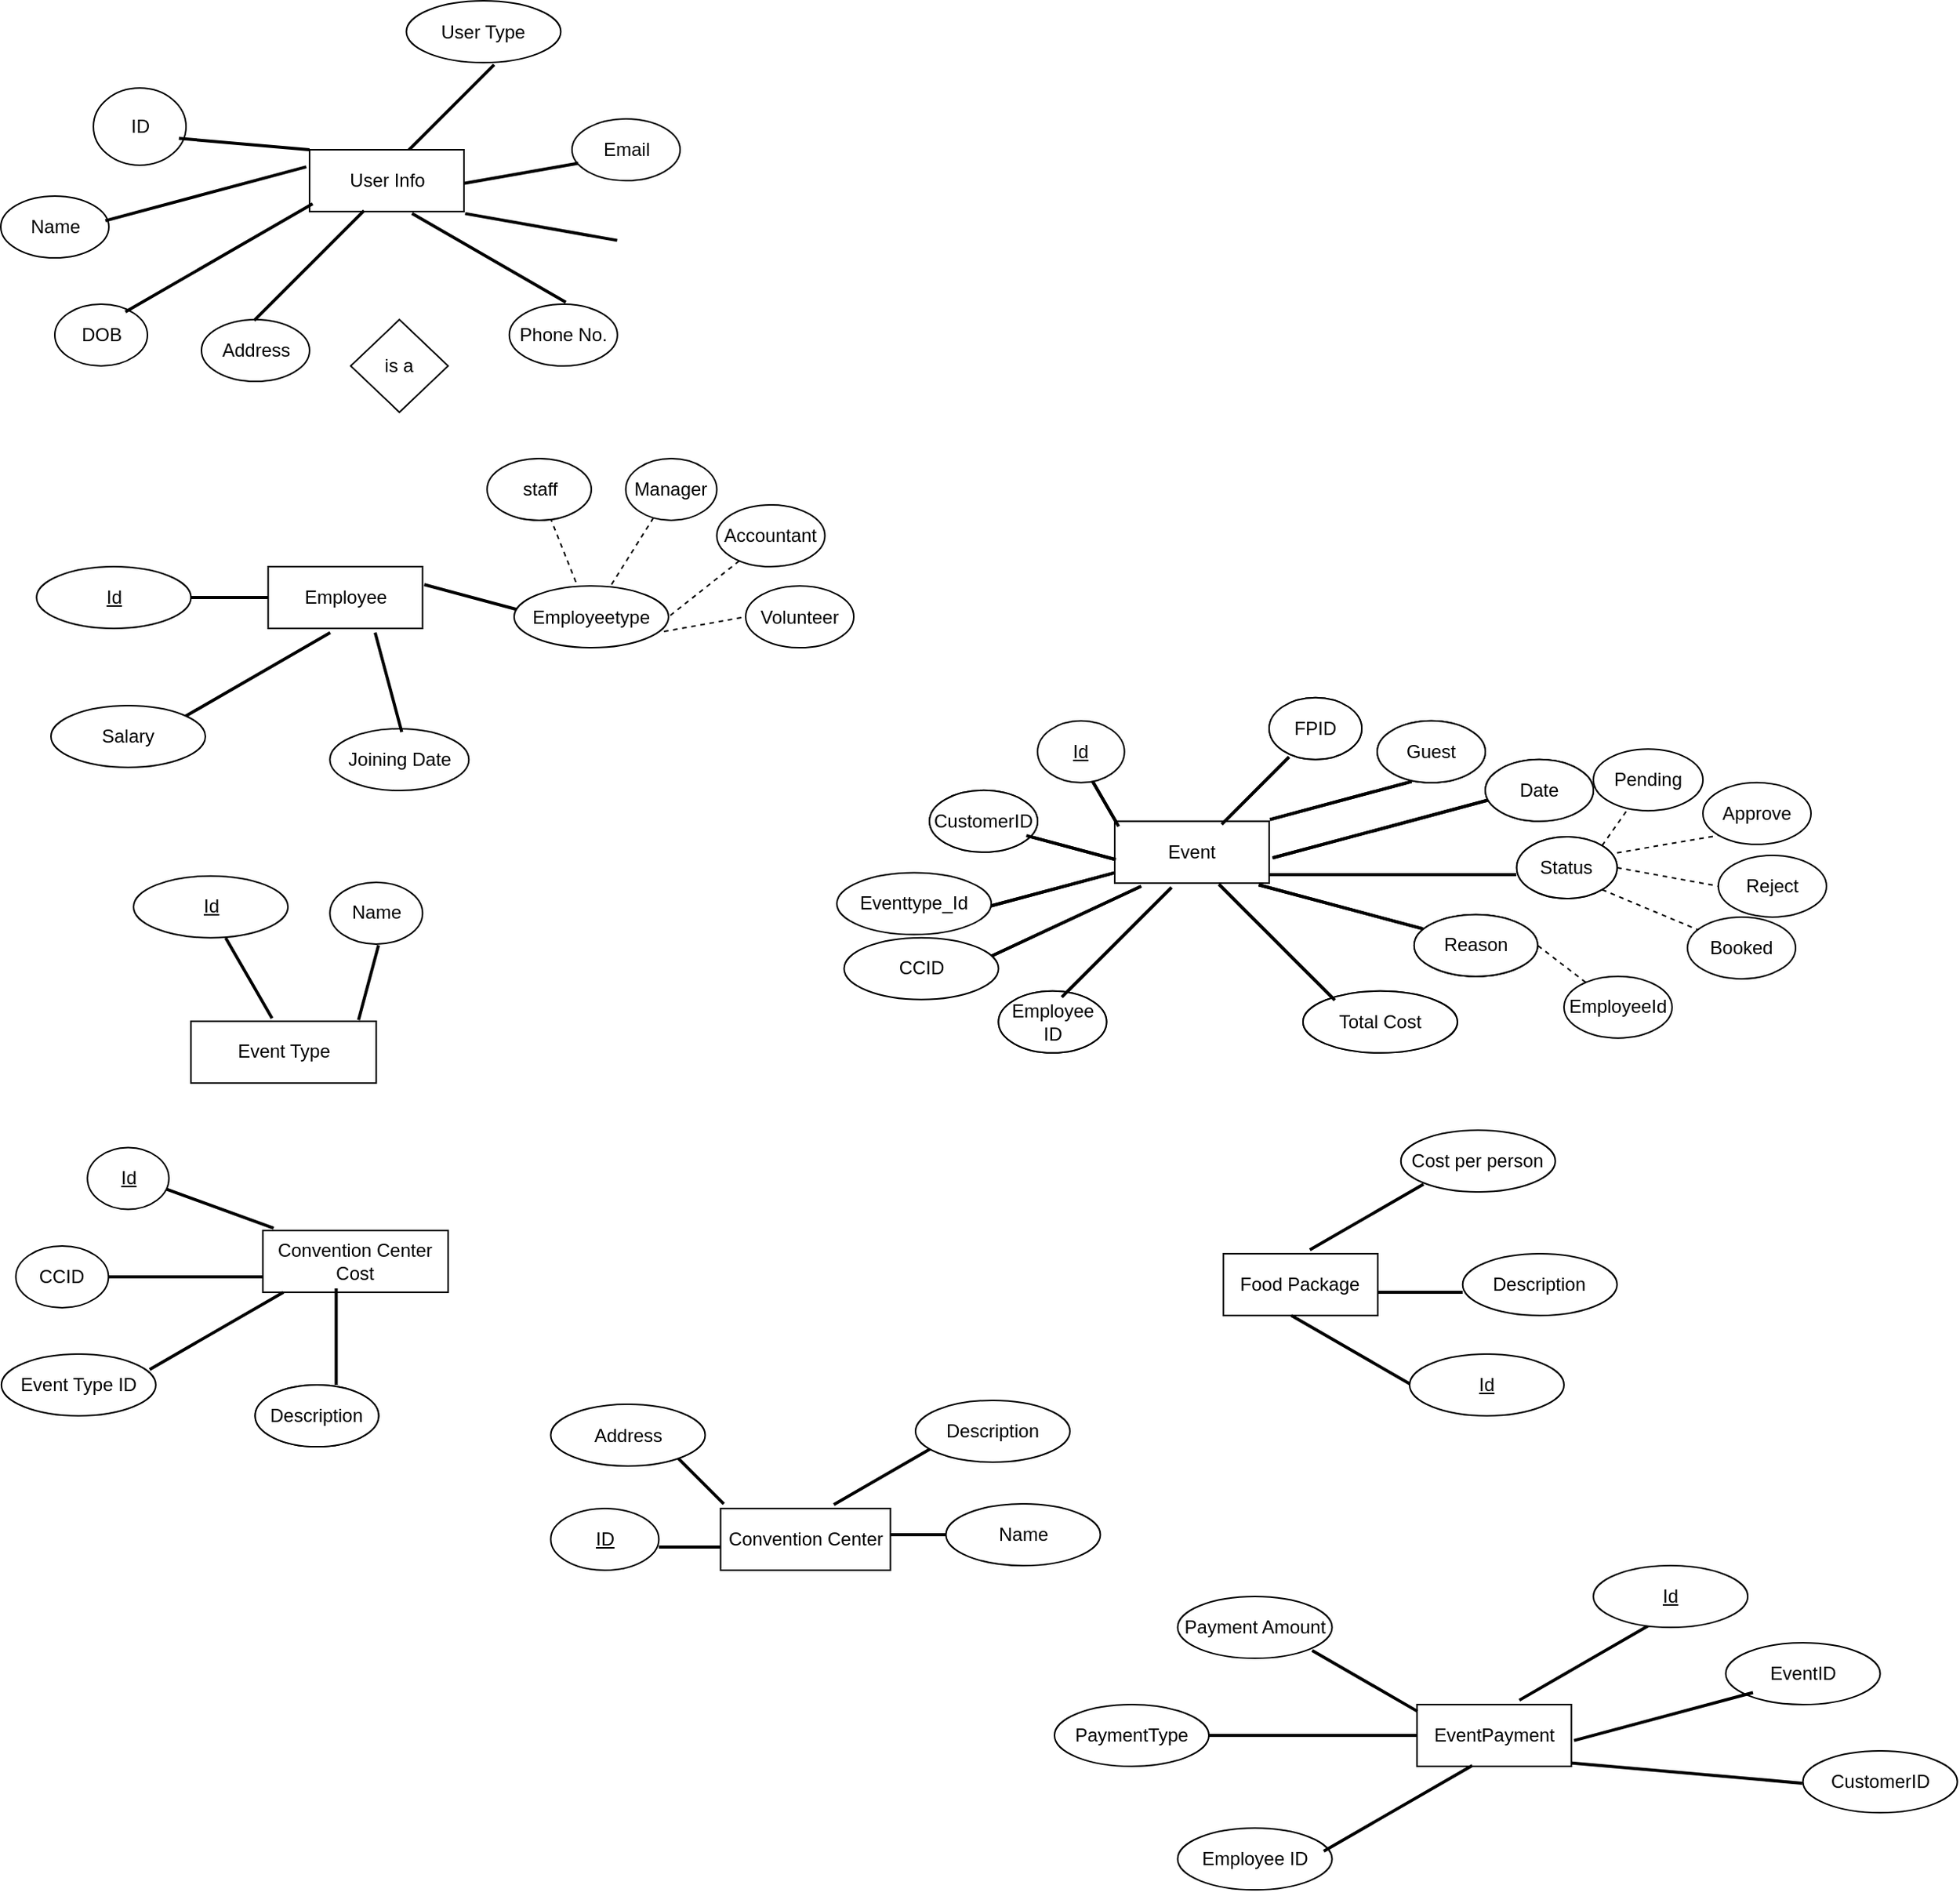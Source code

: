 <mxfile version="14.6.10" type="github">
  <diagram id="667UKBAZMkuKN2_vxPIx" name="Page-1">
    <mxGraphModel dx="854" dy="1568" grid="1" gridSize="10" guides="1" tooltips="1" connect="1" arrows="1" fold="1" page="1" pageScale="1" pageWidth="850" pageHeight="1100" math="0" shadow="0">
      <root>
        <mxCell id="0" />
        <mxCell id="1" parent="0" />
        <mxCell id="iq4_zU8uzsKBCmtEDNEx-7" value="Convention Center Cost" style="whiteSpace=wrap;html=1;align=center;" vertex="1" parent="1">
          <mxGeometry x="177.25" y="660" width="120" height="40" as="geometry" />
        </mxCell>
        <mxCell id="iq4_zU8uzsKBCmtEDNEx-9" value="CCID" style="ellipse;whiteSpace=wrap;html=1;align=center;" vertex="1" parent="1">
          <mxGeometry x="17.25" y="670" width="60" height="40" as="geometry" />
        </mxCell>
        <mxCell id="iq4_zU8uzsKBCmtEDNEx-10" value="Event Type ID" style="ellipse;whiteSpace=wrap;html=1;align=center;" vertex="1" parent="1">
          <mxGeometry x="7.92" y="740" width="100" height="40" as="geometry" />
        </mxCell>
        <mxCell id="iq4_zU8uzsKBCmtEDNEx-11" value="Description" style="ellipse;whiteSpace=wrap;html=1;align=center;" vertex="1" parent="1">
          <mxGeometry x="172.25" y="760" width="80" height="40" as="geometry" />
        </mxCell>
        <mxCell id="iq4_zU8uzsKBCmtEDNEx-12" value="" style="line;strokeWidth=2;html=1;rotation=20;" vertex="1" parent="1">
          <mxGeometry x="107.92" y="640" width="78.66" height="10" as="geometry" />
        </mxCell>
        <mxCell id="iq4_zU8uzsKBCmtEDNEx-13" value="" style="line;strokeWidth=2;html=1;" vertex="1" parent="1">
          <mxGeometry x="77.25" y="685" width="100" height="10" as="geometry" />
        </mxCell>
        <mxCell id="iq4_zU8uzsKBCmtEDNEx-14" value="" style="line;strokeWidth=2;html=1;rotation=-30;" vertex="1" parent="1">
          <mxGeometry x="97.25" y="720" width="100" height="10" as="geometry" />
        </mxCell>
        <mxCell id="iq4_zU8uzsKBCmtEDNEx-15" value="" style="line;strokeWidth=2;html=1;rotation=90;" vertex="1" parent="1">
          <mxGeometry x="193.5" y="723.75" width="62.5" height="10" as="geometry" />
        </mxCell>
        <mxCell id="iq4_zU8uzsKBCmtEDNEx-16" value="Description" style="ellipse;whiteSpace=wrap;html=1;align=center;" vertex="1" parent="1">
          <mxGeometry x="172.25" y="760" width="80" height="40" as="geometry" />
        </mxCell>
        <mxCell id="iq4_zU8uzsKBCmtEDNEx-24" value="User Type" style="ellipse;whiteSpace=wrap;html=1;align=center;" vertex="1" parent="1">
          <mxGeometry x="270.21" y="-136.46" width="100" height="40" as="geometry" />
        </mxCell>
        <mxCell id="iq4_zU8uzsKBCmtEDNEx-26" value="" style="line;strokeWidth=2;html=1;rotation=-225;" vertex="1" parent="1">
          <mxGeometry x="258.75" y="-73.54" width="80" height="13.54" as="geometry" />
        </mxCell>
        <mxCell id="iq4_zU8uzsKBCmtEDNEx-34" value="User Info" style="whiteSpace=wrap;html=1;align=center;" vertex="1" parent="1">
          <mxGeometry x="207.5" y="-40" width="100" height="40" as="geometry" />
        </mxCell>
        <mxCell id="iq4_zU8uzsKBCmtEDNEx-35" value="ID" style="ellipse;whiteSpace=wrap;html=1;align=center;" vertex="1" parent="1">
          <mxGeometry x="67.5" y="-80" width="60" height="50" as="geometry" />
        </mxCell>
        <mxCell id="iq4_zU8uzsKBCmtEDNEx-36" value="Name" style="ellipse;whiteSpace=wrap;html=1;align=center;" vertex="1" parent="1">
          <mxGeometry x="7.5" y="-10" width="70" height="40" as="geometry" />
        </mxCell>
        <mxCell id="iq4_zU8uzsKBCmtEDNEx-37" value="DOB" style="ellipse;whiteSpace=wrap;html=1;align=center;" vertex="1" parent="1">
          <mxGeometry x="42.5" y="60" width="60" height="40" as="geometry" />
        </mxCell>
        <mxCell id="iq4_zU8uzsKBCmtEDNEx-38" value="Address" style="ellipse;whiteSpace=wrap;html=1;align=center;" vertex="1" parent="1">
          <mxGeometry x="137.5" y="70" width="70" height="40" as="geometry" />
        </mxCell>
        <mxCell id="iq4_zU8uzsKBCmtEDNEx-39" value="Email" style="ellipse;whiteSpace=wrap;html=1;align=center;" vertex="1" parent="1">
          <mxGeometry x="377.5" y="-60" width="70" height="40" as="geometry" />
        </mxCell>
        <mxCell id="iq4_zU8uzsKBCmtEDNEx-40" value="Phone No." style="ellipse;whiteSpace=wrap;html=1;align=center;" vertex="1" parent="1">
          <mxGeometry x="336.89" y="60" width="70" height="40" as="geometry" />
        </mxCell>
        <mxCell id="iq4_zU8uzsKBCmtEDNEx-41" value="" style="line;strokeWidth=1;rotatable=0;dashed=0;labelPosition=right;align=left;verticalAlign=middle;spacingTop=0;spacingLeft=6;points=[];portConstraint=eastwest;" vertex="1" parent="1">
          <mxGeometry x="257.5" y="-80" height="10" as="geometry" />
        </mxCell>
        <mxCell id="iq4_zU8uzsKBCmtEDNEx-42" value="" style="line;strokeWidth=2;html=1;rotation=-10;" vertex="1" parent="1">
          <mxGeometry x="307.08" y="-29.78" width="75" height="10" as="geometry" />
        </mxCell>
        <mxCell id="iq4_zU8uzsKBCmtEDNEx-43" value="" style="line;strokeWidth=2;html=1;rotation=10;" vertex="1" parent="1">
          <mxGeometry x="307.5" y="5" width="100" height="10" as="geometry" />
        </mxCell>
        <mxCell id="iq4_zU8uzsKBCmtEDNEx-44" value="" style="line;strokeWidth=2;html=1;rotation=30;" vertex="1" parent="1">
          <mxGeometry x="266.16" y="25" width="115" height="10" as="geometry" />
        </mxCell>
        <mxCell id="iq4_zU8uzsKBCmtEDNEx-45" value="" style="line;strokeWidth=2;html=1;rotation=-45;" vertex="1" parent="1">
          <mxGeometry x="156.89" y="30" width="100.61" height="10" as="geometry" />
        </mxCell>
        <mxCell id="iq4_zU8uzsKBCmtEDNEx-46" value="" style="line;strokeWidth=2;html=1;rotation=-30;" vertex="1" parent="1">
          <mxGeometry x="78.84" y="25" width="140" height="10" as="geometry" />
        </mxCell>
        <mxCell id="iq4_zU8uzsKBCmtEDNEx-47" value="" style="line;strokeWidth=2;html=1;rotation=-15;" vertex="1" parent="1">
          <mxGeometry x="72.94" y="-16.51" width="134.73" height="10" as="geometry" />
        </mxCell>
        <mxCell id="iq4_zU8uzsKBCmtEDNEx-48" value="" style="line;strokeWidth=2;html=1;rotation=5;" vertex="1" parent="1">
          <mxGeometry x="122.72" y="-48.7" width="84.91" height="10" as="geometry" />
        </mxCell>
        <mxCell id="iq4_zU8uzsKBCmtEDNEx-103" value="Employee" style="whiteSpace=wrap;html=1;align=center;" vertex="1" parent="1">
          <mxGeometry x="180.69" y="230" width="100" height="40" as="geometry" />
        </mxCell>
        <mxCell id="iq4_zU8uzsKBCmtEDNEx-105" value="Joining Date" style="ellipse;whiteSpace=wrap;html=1;align=center;" vertex="1" parent="1">
          <mxGeometry x="220.69" y="335" width="90" height="40" as="geometry" />
        </mxCell>
        <mxCell id="iq4_zU8uzsKBCmtEDNEx-106" value="" style="line;strokeWidth=2;html=1;" vertex="1" parent="1">
          <mxGeometry x="130.69" y="245" width="50" height="10" as="geometry" />
        </mxCell>
        <mxCell id="iq4_zU8uzsKBCmtEDNEx-107" value="" style="line;strokeWidth=2;html=1;rotation=75;" vertex="1" parent="1">
          <mxGeometry x="225.28" y="299.91" width="66.65" height="10" as="geometry" />
        </mxCell>
        <mxCell id="iq4_zU8uzsKBCmtEDNEx-108" value="" style="line;strokeWidth=2;html=1;rotation=-30;" vertex="1" parent="1">
          <mxGeometry x="100.85" y="294.91" width="128.66" height="20" as="geometry" />
        </mxCell>
        <mxCell id="iq4_zU8uzsKBCmtEDNEx-110" value="" style="line;strokeWidth=2;html=1;rotation=15;" vertex="1" parent="1">
          <mxGeometry x="280.69" y="217.5" width="64.56" height="65" as="geometry" />
        </mxCell>
        <mxCell id="iq4_zU8uzsKBCmtEDNEx-111" value="Id" style="ellipse;whiteSpace=wrap;html=1;align=center;fontStyle=4;" vertex="1" parent="1">
          <mxGeometry x="30.69" y="230" width="100" height="40" as="geometry" />
        </mxCell>
        <mxCell id="iq4_zU8uzsKBCmtEDNEx-112" value="Employeetype" style="ellipse;whiteSpace=wrap;html=1;align=center;" vertex="1" parent="1">
          <mxGeometry x="340" y="242.5" width="100" height="40" as="geometry" />
        </mxCell>
        <mxCell id="iq4_zU8uzsKBCmtEDNEx-113" value="Salary" style="ellipse;whiteSpace=wrap;html=1;align=center;" vertex="1" parent="1">
          <mxGeometry x="40.01" y="320" width="100" height="40" as="geometry" />
        </mxCell>
        <mxCell id="iq4_zU8uzsKBCmtEDNEx-116" value="is a" style="shape=rhombus;perimeter=rhombusPerimeter;whiteSpace=wrap;html=1;align=center;" vertex="1" parent="1">
          <mxGeometry x="234.14" y="70" width="63.11" height="60" as="geometry" />
        </mxCell>
        <mxCell id="iq4_zU8uzsKBCmtEDNEx-117" value="" style="endArrow=none;html=1;rounded=0;dashed=1;" edge="1" parent="1" target="iq4_zU8uzsKBCmtEDNEx-118">
          <mxGeometry relative="1" as="geometry">
            <mxPoint x="380" y="240" as="sourcePoint" />
            <mxPoint x="380" y="240" as="targetPoint" />
          </mxGeometry>
        </mxCell>
        <mxCell id="iq4_zU8uzsKBCmtEDNEx-118" value="staff" style="ellipse;whiteSpace=wrap;html=1;align=center;" vertex="1" parent="1">
          <mxGeometry x="322.5" y="160" width="67.5" height="40" as="geometry" />
        </mxCell>
        <mxCell id="iq4_zU8uzsKBCmtEDNEx-123" value="" style="rounded=0;orthogonalLoop=1;jettySize=auto;html=1;dashed=1;endArrow=none;endFill=0;" edge="1" parent="1" source="iq4_zU8uzsKBCmtEDNEx-119" target="iq4_zU8uzsKBCmtEDNEx-112">
          <mxGeometry relative="1" as="geometry" />
        </mxCell>
        <mxCell id="iq4_zU8uzsKBCmtEDNEx-119" value="Manager" style="ellipse;whiteSpace=wrap;html=1;align=center;" vertex="1" parent="1">
          <mxGeometry x="412.31" y="160" width="58.96" height="40" as="geometry" />
        </mxCell>
        <mxCell id="iq4_zU8uzsKBCmtEDNEx-126" value="" style="rounded=0;orthogonalLoop=1;jettySize=auto;html=1;dashed=1;endArrow=none;endFill=0;entryX=1;entryY=0.5;entryDx=0;entryDy=0;" edge="1" parent="1" source="iq4_zU8uzsKBCmtEDNEx-124" target="iq4_zU8uzsKBCmtEDNEx-112">
          <mxGeometry relative="1" as="geometry">
            <mxPoint x="515" y="320" as="targetPoint" />
          </mxGeometry>
        </mxCell>
        <mxCell id="iq4_zU8uzsKBCmtEDNEx-124" value="Accountant" style="ellipse;whiteSpace=wrap;html=1;align=center;" vertex="1" parent="1">
          <mxGeometry x="471.27" y="190" width="70" height="40" as="geometry" />
        </mxCell>
        <mxCell id="iq4_zU8uzsKBCmtEDNEx-127" value="Volunteer" style="ellipse;whiteSpace=wrap;html=1;align=center;" vertex="1" parent="1">
          <mxGeometry x="490" y="242.5" width="70" height="40" as="geometry" />
        </mxCell>
        <mxCell id="iq4_zU8uzsKBCmtEDNEx-128" value="" style="endArrow=none;html=1;rounded=0;dashed=1;entryX=0;entryY=0.5;entryDx=0;entryDy=0;exitX=0.97;exitY=0.738;exitDx=0;exitDy=0;exitPerimeter=0;" edge="1" parent="1" source="iq4_zU8uzsKBCmtEDNEx-112" target="iq4_zU8uzsKBCmtEDNEx-127">
          <mxGeometry relative="1" as="geometry">
            <mxPoint x="470" y="334.91" as="sourcePoint" />
            <mxPoint x="470" y="264.91" as="targetPoint" />
          </mxGeometry>
        </mxCell>
        <mxCell id="iq4_zU8uzsKBCmtEDNEx-152" value="Event" style="whiteSpace=wrap;html=1;align=center;" vertex="1" parent="1">
          <mxGeometry x="729.04" y="394.91" width="100" height="40" as="geometry" />
        </mxCell>
        <mxCell id="iq4_zU8uzsKBCmtEDNEx-154" value="CustomerID" style="ellipse;whiteSpace=wrap;html=1;align=center;" vertex="1" parent="1">
          <mxGeometry x="609.04" y="374.91" width="70" height="40" as="geometry" />
        </mxCell>
        <mxCell id="iq4_zU8uzsKBCmtEDNEx-157" value="FPID" style="ellipse;whiteSpace=wrap;html=1;align=center;" vertex="1" parent="1">
          <mxGeometry x="829.04" y="314.91" width="60" height="40" as="geometry" />
        </mxCell>
        <mxCell id="iq4_zU8uzsKBCmtEDNEx-158" value="Guest" style="ellipse;whiteSpace=wrap;html=1;align=center;" vertex="1" parent="1">
          <mxGeometry x="899.04" y="329.91" width="70" height="40" as="geometry" />
        </mxCell>
        <mxCell id="iq4_zU8uzsKBCmtEDNEx-159" value="Date" style="ellipse;whiteSpace=wrap;html=1;align=center;" vertex="1" parent="1">
          <mxGeometry x="969.04" y="354.91" width="70" height="40" as="geometry" />
        </mxCell>
        <mxCell id="iq4_zU8uzsKBCmtEDNEx-160" value="Status" style="ellipse;whiteSpace=wrap;html=1;align=center;" vertex="1" parent="1">
          <mxGeometry x="989.37" y="404.95" width="65" height="40" as="geometry" />
        </mxCell>
        <mxCell id="iq4_zU8uzsKBCmtEDNEx-161" value="Reason" style="ellipse;whiteSpace=wrap;html=1;align=center;" vertex="1" parent="1">
          <mxGeometry x="922.93" y="455.35" width="80" height="40" as="geometry" />
        </mxCell>
        <mxCell id="iq4_zU8uzsKBCmtEDNEx-162" value="Employee ID" style="ellipse;whiteSpace=wrap;html=1;align=center;" vertex="1" parent="1">
          <mxGeometry x="653.73" y="504.91" width="70" height="40" as="geometry" />
        </mxCell>
        <mxCell id="iq4_zU8uzsKBCmtEDNEx-163" value="Total Cost" style="ellipse;whiteSpace=wrap;html=1;align=center;" vertex="1" parent="1">
          <mxGeometry x="850.96" y="504.91" width="100" height="40" as="geometry" />
        </mxCell>
        <mxCell id="iq4_zU8uzsKBCmtEDNEx-164" value="" style="line;strokeWidth=2;html=1;rotation=60;" vertex="1" parent="1">
          <mxGeometry x="705.29" y="378.1" width="35" height="10" as="geometry" />
        </mxCell>
        <mxCell id="iq4_zU8uzsKBCmtEDNEx-165" value="" style="line;strokeWidth=2;html=1;rotation=15;" vertex="1" parent="1">
          <mxGeometry x="670.74" y="406.97" width="60" height="10" as="geometry" />
        </mxCell>
        <mxCell id="iq4_zU8uzsKBCmtEDNEx-166" value="" style="line;strokeWidth=2;html=1;rotation=-15;" vertex="1" parent="1">
          <mxGeometry x="644.05" y="434.45" width="86.25" height="10" as="geometry" />
        </mxCell>
        <mxCell id="iq4_zU8uzsKBCmtEDNEx-167" value="" style="line;strokeWidth=2;html=1;rotation=-25;" vertex="1" parent="1">
          <mxGeometry x="640.74" y="455.35" width="110.61" height="10" as="geometry" />
        </mxCell>
        <mxCell id="iq4_zU8uzsKBCmtEDNEx-168" value="" style="line;strokeWidth=2;html=1;rotation=-45;" vertex="1" parent="1">
          <mxGeometry x="680.02" y="468.3" width="100.42" height="10" as="geometry" />
        </mxCell>
        <mxCell id="iq4_zU8uzsKBCmtEDNEx-169" value="" style="line;strokeWidth=2;html=1;rotation=-225;" vertex="1" parent="1">
          <mxGeometry x="789.28" y="370.12" width="61.6" height="10" as="geometry" />
        </mxCell>
        <mxCell id="iq4_zU8uzsKBCmtEDNEx-170" value="" style="line;strokeWidth=2;html=1;rotation=-15;" vertex="1" parent="1">
          <mxGeometry x="827.93" y="376.5" width="95" height="10" as="geometry" />
        </mxCell>
        <mxCell id="iq4_zU8uzsKBCmtEDNEx-171" value="" style="line;strokeWidth=2;html=1;rotation=-15;" vertex="1" parent="1">
          <mxGeometry x="828.77" y="394.95" width="144.39" height="10" as="geometry" />
        </mxCell>
        <mxCell id="iq4_zU8uzsKBCmtEDNEx-172" value="" style="line;strokeWidth=2;html=1;" vertex="1" parent="1">
          <mxGeometry x="829.04" y="424.45" width="160" height="10" as="geometry" />
        </mxCell>
        <mxCell id="iq4_zU8uzsKBCmtEDNEx-173" value="" style="line;strokeWidth=2;html=1;rotation=15;" vertex="1" parent="1">
          <mxGeometry x="820.43" y="445.35" width="110" height="10" as="geometry" />
        </mxCell>
        <mxCell id="iq4_zU8uzsKBCmtEDNEx-174" value="" style="line;strokeWidth=2;html=1;rotation=45;" vertex="1" parent="1">
          <mxGeometry x="780.96" y="468.3" width="106.16" height="10" as="geometry" />
        </mxCell>
        <mxCell id="iq4_zU8uzsKBCmtEDNEx-175" value="Event" style="whiteSpace=wrap;html=1;align=center;" vertex="1" parent="1">
          <mxGeometry x="729.04" y="394.95" width="100" height="40" as="geometry" />
        </mxCell>
        <mxCell id="iq4_zU8uzsKBCmtEDNEx-177" value="CustomerID" style="ellipse;whiteSpace=wrap;html=1;align=center;" vertex="1" parent="1">
          <mxGeometry x="609.04" y="374.91" width="70" height="40" as="geometry" />
        </mxCell>
        <mxCell id="iq4_zU8uzsKBCmtEDNEx-180" value="FPID" style="ellipse;whiteSpace=wrap;html=1;align=center;" vertex="1" parent="1">
          <mxGeometry x="829.04" y="314.91" width="60" height="40" as="geometry" />
        </mxCell>
        <mxCell id="iq4_zU8uzsKBCmtEDNEx-181" value="Guest" style="ellipse;whiteSpace=wrap;html=1;align=center;" vertex="1" parent="1">
          <mxGeometry x="899.04" y="329.91" width="70" height="40" as="geometry" />
        </mxCell>
        <mxCell id="iq4_zU8uzsKBCmtEDNEx-182" value="Date" style="ellipse;whiteSpace=wrap;html=1;align=center;" vertex="1" parent="1">
          <mxGeometry x="969.04" y="354.91" width="70" height="40" as="geometry" />
        </mxCell>
        <mxCell id="iq4_zU8uzsKBCmtEDNEx-183" value="Status" style="ellipse;whiteSpace=wrap;html=1;align=center;" vertex="1" parent="1">
          <mxGeometry x="989.37" y="404.95" width="65" height="40" as="geometry" />
        </mxCell>
        <mxCell id="iq4_zU8uzsKBCmtEDNEx-184" value="Reason" style="ellipse;whiteSpace=wrap;html=1;align=center;" vertex="1" parent="1">
          <mxGeometry x="922.93" y="455.35" width="80" height="40" as="geometry" />
        </mxCell>
        <mxCell id="iq4_zU8uzsKBCmtEDNEx-185" value="Employee ID" style="ellipse;whiteSpace=wrap;html=1;align=center;" vertex="1" parent="1">
          <mxGeometry x="653.73" y="504.91" width="70" height="40" as="geometry" />
        </mxCell>
        <mxCell id="iq4_zU8uzsKBCmtEDNEx-186" value="Total Cost" style="ellipse;whiteSpace=wrap;html=1;align=center;" vertex="1" parent="1">
          <mxGeometry x="850.96" y="504.91" width="100" height="40" as="geometry" />
        </mxCell>
        <mxCell id="iq4_zU8uzsKBCmtEDNEx-187" value="" style="line;strokeWidth=2;html=1;rotation=60;" vertex="1" parent="1">
          <mxGeometry x="705.29" y="378.1" width="35" height="10" as="geometry" />
        </mxCell>
        <mxCell id="iq4_zU8uzsKBCmtEDNEx-188" value="" style="line;strokeWidth=2;html=1;rotation=15;" vertex="1" parent="1">
          <mxGeometry x="670.74" y="406.97" width="60" height="10" as="geometry" />
        </mxCell>
        <mxCell id="iq4_zU8uzsKBCmtEDNEx-189" value="" style="line;strokeWidth=2;html=1;rotation=-15;" vertex="1" parent="1">
          <mxGeometry x="644.05" y="434.45" width="86.25" height="10" as="geometry" />
        </mxCell>
        <mxCell id="iq4_zU8uzsKBCmtEDNEx-190" value="" style="line;strokeWidth=2;html=1;rotation=-25;" vertex="1" parent="1">
          <mxGeometry x="640.74" y="455.35" width="110.61" height="10" as="geometry" />
        </mxCell>
        <mxCell id="iq4_zU8uzsKBCmtEDNEx-191" value="" style="line;strokeWidth=2;html=1;rotation=-45;" vertex="1" parent="1">
          <mxGeometry x="680.02" y="468.3" width="100.42" height="10" as="geometry" />
        </mxCell>
        <mxCell id="iq4_zU8uzsKBCmtEDNEx-192" value="" style="line;strokeWidth=2;html=1;rotation=-225;" vertex="1" parent="1">
          <mxGeometry x="789.28" y="370.12" width="61.6" height="10" as="geometry" />
        </mxCell>
        <mxCell id="iq4_zU8uzsKBCmtEDNEx-193" value="" style="line;strokeWidth=2;html=1;rotation=-15;" vertex="1" parent="1">
          <mxGeometry x="827.93" y="376.5" width="95" height="10" as="geometry" />
        </mxCell>
        <mxCell id="iq4_zU8uzsKBCmtEDNEx-194" value="" style="line;strokeWidth=2;html=1;rotation=-15;" vertex="1" parent="1">
          <mxGeometry x="828.77" y="394.95" width="144.39" height="10" as="geometry" />
        </mxCell>
        <mxCell id="iq4_zU8uzsKBCmtEDNEx-195" value="" style="line;strokeWidth=2;html=1;" vertex="1" parent="1">
          <mxGeometry x="829.04" y="424.45" width="160" height="10" as="geometry" />
        </mxCell>
        <mxCell id="iq4_zU8uzsKBCmtEDNEx-196" value="" style="line;strokeWidth=2;html=1;rotation=15;" vertex="1" parent="1">
          <mxGeometry x="820.43" y="445.35" width="110" height="10" as="geometry" />
        </mxCell>
        <mxCell id="iq4_zU8uzsKBCmtEDNEx-197" value="" style="line;strokeWidth=2;html=1;rotation=45;" vertex="1" parent="1">
          <mxGeometry x="780.96" y="468.3" width="106.16" height="10" as="geometry" />
        </mxCell>
        <mxCell id="iq4_zU8uzsKBCmtEDNEx-198" value="Event Type" style="rounded=0;whiteSpace=wrap;html=1;" vertex="1" parent="1">
          <mxGeometry x="130.69" y="524.45" width="120" height="40" as="geometry" />
        </mxCell>
        <mxCell id="iq4_zU8uzsKBCmtEDNEx-200" value="Name" style="ellipse;whiteSpace=wrap;html=1;align=center;" vertex="1" parent="1">
          <mxGeometry x="220.69" y="434.45" width="60" height="40" as="geometry" />
        </mxCell>
        <mxCell id="iq4_zU8uzsKBCmtEDNEx-201" value="" style="line;strokeWidth=2;direction=south;html=1;rotation=15;" vertex="1" parent="1">
          <mxGeometry x="240.69" y="474.45" width="10" height="50" as="geometry" />
        </mxCell>
        <mxCell id="iq4_zU8uzsKBCmtEDNEx-202" value="" style="line;strokeWidth=2;direction=south;html=1;rotation=-30;" vertex="1" parent="1">
          <mxGeometry x="163.19" y="466.46" width="10" height="60" as="geometry" />
        </mxCell>
        <mxCell id="iq4_zU8uzsKBCmtEDNEx-203" value="Id" style="ellipse;whiteSpace=wrap;html=1;align=center;fontStyle=4;" vertex="1" parent="1">
          <mxGeometry x="93.5" y="430.35" width="100" height="40" as="geometry" />
        </mxCell>
        <mxCell id="iq4_zU8uzsKBCmtEDNEx-205" value="Id" style="ellipse;whiteSpace=wrap;html=1;align=center;fontStyle=4;" vertex="1" parent="1">
          <mxGeometry x="679.04" y="329.91" width="56.27" height="40" as="geometry" />
        </mxCell>
        <mxCell id="iq4_zU8uzsKBCmtEDNEx-206" value="Eventtype_Id" style="ellipse;whiteSpace=wrap;html=1;align=center;" vertex="1" parent="1">
          <mxGeometry x="549.04" y="428.3" width="100" height="40" as="geometry" />
        </mxCell>
        <mxCell id="iq4_zU8uzsKBCmtEDNEx-208" value="CCID" style="ellipse;whiteSpace=wrap;html=1;align=center;" vertex="1" parent="1">
          <mxGeometry x="553.73" y="470.35" width="100" height="40" as="geometry" />
        </mxCell>
        <mxCell id="iq4_zU8uzsKBCmtEDNEx-210" value="" style="endArrow=none;html=1;rounded=0;dashed=1;exitX=1;exitY=0;exitDx=0;exitDy=0;" edge="1" parent="1" source="iq4_zU8uzsKBCmtEDNEx-183" target="iq4_zU8uzsKBCmtEDNEx-211">
          <mxGeometry relative="1" as="geometry">
            <mxPoint x="1050" y="406.97" as="sourcePoint" />
            <mxPoint x="1130" y="406.97" as="targetPoint" />
          </mxGeometry>
        </mxCell>
        <mxCell id="iq4_zU8uzsKBCmtEDNEx-211" value="Pending" style="ellipse;whiteSpace=wrap;html=1;align=center;" vertex="1" parent="1">
          <mxGeometry x="1039.04" y="348.1" width="70.96" height="40" as="geometry" />
        </mxCell>
        <mxCell id="iq4_zU8uzsKBCmtEDNEx-212" value="Approve&lt;span style=&quot;color: rgba(0 , 0 , 0 , 0) ; font-family: monospace ; font-size: 0px&quot;&gt;%3CmxGraphModel%3E%3Croot%3E%3CmxCell%20id%3D%220%22%2F%3E%3CmxCell%20id%3D%221%22%20parent%3D%220%22%2F%3E%3CmxCell%20id%3D%222%22%20value%3D%22Event%20Type%22%20style%3D%22rounded%3D0%3BwhiteSpace%3Dwrap%3Bhtml%3D1%3B%22%20vertex%3D%221%22%20parent%3D%221%22%3E%3CmxGeometry%20x%3D%2290%22%20y%3D%22140%22%20width%3D%22120%22%20height%3D%2240%22%20as%3D%22geometry%22%2F%3E%3C%2FmxCell%3E%3CmxCell%20id%3D%223%22%20value%3D%22ID%22%20style%3D%22ellipse%3BwhiteSpace%3Dwrap%3Bhtml%3D1%3Balign%3Dcenter%3B%22%20vertex%3D%221%22%20parent%3D%221%22%3E%3CmxGeometry%20x%3D%2260%22%20y%3D%2250%22%20width%3D%2260%22%20height%3D%2240%22%20as%3D%22geometry%22%2F%3E%3C%2FmxCell%3E%3CmxCell%20id%3D%224%22%20value%3D%22Name%22%20style%3D%22ellipse%3BwhiteSpace%3Dwrap%3Bhtml%3D1%3Balign%3Dcenter%3B%22%20vertex%3D%221%22%20parent%3D%221%22%3E%3CmxGeometry%20x%3D%22180%22%20y%3D%2250%22%20width%3D%2260%22%20height%3D%2240%22%20as%3D%22geometry%22%2F%3E%3C%2FmxCell%3E%3CmxCell%20id%3D%225%22%20value%3D%22%22%20style%3D%22line%3BstrokeWidth%3D2%3Bdirection%3Dsouth%3Bhtml%3D1%3Brotation%3D15%3B%22%20vertex%3D%221%22%20parent%3D%221%22%3E%3CmxGeometry%20x%3D%22200%22%20y%3D%2290%22%20width%3D%2210%22%20height%3D%2250%22%20as%3D%22geometry%22%2F%3E%3C%2FmxCell%3E%3CmxCell%20id%3D%226%22%20value%3D%22%22%20style%3D%22line%3BstrokeWidth%3D2%3Bdirection%3Dsouth%3Bhtml%3D1%3Brotation%3D-30%3B%22%20vertex%3D%221%22%20parent%3D%221%22%3E%3CmxGeometry%20x%3D%22122.5%22%20y%3D%2282.01%22%20width%3D%2210%22%20height%3D%2260%22%20as%3D%22geometry%22%2F%3E%3C%2FmxCell%3E%3C%2Froot%3E%3C%2FmxGraphModel%3E&lt;/span&gt;" style="ellipse;whiteSpace=wrap;html=1;align=center;" vertex="1" parent="1">
          <mxGeometry x="1110" y="369.91" width="70" height="40" as="geometry" />
        </mxCell>
        <mxCell id="iq4_zU8uzsKBCmtEDNEx-213" value="" style="endArrow=none;html=1;rounded=0;dashed=1;entryX=0;entryY=1;entryDx=0;entryDy=0;" edge="1" parent="1" target="iq4_zU8uzsKBCmtEDNEx-212">
          <mxGeometry relative="1" as="geometry">
            <mxPoint x="1054.37" y="415.36" as="sourcePoint" />
            <mxPoint x="1140.33" y="414.91" as="targetPoint" />
          </mxGeometry>
        </mxCell>
        <mxCell id="iq4_zU8uzsKBCmtEDNEx-214" value="Reject&lt;span style=&quot;color: rgba(0 , 0 , 0 , 0) ; font-family: monospace ; font-size: 0px&quot;&gt;%3CmxGraphModel%3E%3Croot%3E%3CmxCell%20id%3D%220%22%2F%3E%3CmxCell%20id%3D%221%22%20parent%3D%220%22%2F%3E%3CmxCell%20id%3D%222%22%20value%3D%22Event%20Type%22%20style%3D%22rounded%3D0%3BwhiteSpace%3Dwrap%3Bhtml%3D1%3B%22%20vertex%3D%221%22%20parent%3D%221%22%3E%3CmxGeometry%20x%3D%2290%22%20y%3D%22140%22%20width%3D%22120%22%20height%3D%2240%22%20as%3D%22geometry%22%2F%3E%3C%2FmxCell%3E%3CmxCell%20id%3D%223%22%20value%3D%22ID%22%20style%3D%22ellipse%3BwhiteSpace%3Dwrap%3Bhtml%3D1%3Balign%3Dcenter%3B%22%20vertex%3D%221%22%20parent%3D%221%22%3E%3CmxGeometry%20x%3D%2260%22%20y%3D%2250%22%20width%3D%2260%22%20height%3D%2240%22%20as%3D%22geometry%22%2F%3E%3C%2FmxCell%3E%3CmxCell%20id%3D%224%22%20value%3D%22Name%22%20style%3D%22ellipse%3BwhiteSpace%3Dwrap%3Bhtml%3D1%3Balign%3Dcenter%3B%22%20vertex%3D%221%22%20parent%3D%221%22%3E%3CmxGeometry%20x%3D%22180%22%20y%3D%2250%22%20width%3D%2260%22%20height%3D%2240%22%20as%3D%22geometry%22%2F%3E%3C%2FmxCell%3E%3CmxCell%20id%3D%225%22%20value%3D%22%22%20style%3D%22line%3BstrokeWidth%3D2%3Bdirection%3Dsouth%3Bhtml%3D1%3Brotation%3D15%3B%22%20vertex%3D%221%22%20parent%3D%221%22%3E%3CmxGeometry%20x%3D%22200%22%20y%3D%2290%22%20width%3D%2210%22%20height%3D%2250%22%20as%3D%22geometry%22%2F%3E%3C%2FmxCell%3E%3CmxCell%20id%3D%226%22%20value%3D%22%22%20style%3D%22line%3BstrokeWidth%3D2%3Bdirection%3Dsouth%3Bhtml%3D1%3Brotation%3D-30%3B%22%20vertex%3D%221%22%20parent%3D%221%22%3E%3CmxGeometry%20x%3D%22122.5%22%20y%3D%2282.01%22%20width%3D%2210%22%20height%3D%2260%22%20as%3D%22geometry%22%2F%3E%3C%2FmxCell%3E%3C%2Froot%3E%3C%2FmxGraphModel%3E&lt;/span&gt;" style="ellipse;whiteSpace=wrap;html=1;align=center;" vertex="1" parent="1">
          <mxGeometry x="1120" y="416.97" width="70" height="40" as="geometry" />
        </mxCell>
        <mxCell id="iq4_zU8uzsKBCmtEDNEx-215" value="" style="endArrow=none;html=1;rounded=0;dashed=1;entryX=0;entryY=0.5;entryDx=0;entryDy=0;exitX=1;exitY=0.5;exitDx=0;exitDy=0;" edge="1" parent="1" source="iq4_zU8uzsKBCmtEDNEx-183" target="iq4_zU8uzsKBCmtEDNEx-214">
          <mxGeometry relative="1" as="geometry">
            <mxPoint x="1064.37" y="425.36" as="sourcePoint" />
            <mxPoint x="1130.251" y="414.052" as="targetPoint" />
          </mxGeometry>
        </mxCell>
        <mxCell id="iq4_zU8uzsKBCmtEDNEx-216" value="Booked" style="ellipse;whiteSpace=wrap;html=1;align=center;" vertex="1" parent="1">
          <mxGeometry x="1100" y="456.97" width="70" height="40" as="geometry" />
        </mxCell>
        <mxCell id="iq4_zU8uzsKBCmtEDNEx-217" value="" style="endArrow=none;html=1;rounded=0;dashed=1;exitX=1;exitY=1;exitDx=0;exitDy=0;" edge="1" parent="1" source="iq4_zU8uzsKBCmtEDNEx-183" target="iq4_zU8uzsKBCmtEDNEx-216">
          <mxGeometry relative="1" as="geometry">
            <mxPoint x="1064.37" y="434.95" as="sourcePoint" />
            <mxPoint x="1130" y="446.97" as="targetPoint" />
          </mxGeometry>
        </mxCell>
        <mxCell id="iq4_zU8uzsKBCmtEDNEx-220" value="" style="edgeStyle=none;rounded=0;orthogonalLoop=1;jettySize=auto;html=1;dashed=1;endArrow=none;endFill=0;entryX=1;entryY=0.5;entryDx=0;entryDy=0;" edge="1" parent="1" source="iq4_zU8uzsKBCmtEDNEx-218" target="iq4_zU8uzsKBCmtEDNEx-184">
          <mxGeometry relative="1" as="geometry" />
        </mxCell>
        <mxCell id="iq4_zU8uzsKBCmtEDNEx-218" value="EmployeeId" style="ellipse;whiteSpace=wrap;html=1;align=center;" vertex="1" parent="1">
          <mxGeometry x="1020" y="495.35" width="70" height="40" as="geometry" />
        </mxCell>
        <mxCell id="iq4_zU8uzsKBCmtEDNEx-222" value="Food Package" style="whiteSpace=wrap;html=1;align=center;" vertex="1" parent="1">
          <mxGeometry x="799.37" y="675" width="100" height="40" as="geometry" />
        </mxCell>
        <mxCell id="iq4_zU8uzsKBCmtEDNEx-224" value="Description" style="ellipse;whiteSpace=wrap;html=1;align=center;" vertex="1" parent="1">
          <mxGeometry x="954.37" y="675" width="100" height="40" as="geometry" />
        </mxCell>
        <mxCell id="iq4_zU8uzsKBCmtEDNEx-225" value="Cost per person" style="ellipse;whiteSpace=wrap;html=1;align=center;" vertex="1" parent="1">
          <mxGeometry x="914.37" y="595" width="100" height="40" as="geometry" />
        </mxCell>
        <mxCell id="iq4_zU8uzsKBCmtEDNEx-226" value="" style="line;strokeWidth=2;html=1;rotation=-210;" vertex="1" parent="1">
          <mxGeometry x="849.7" y="646.25" width="85" height="10" as="geometry" />
        </mxCell>
        <mxCell id="iq4_zU8uzsKBCmtEDNEx-227" value="" style="line;strokeWidth=2;html=1;" vertex="1" parent="1">
          <mxGeometry x="899.37" y="695" width="55" height="10" as="geometry" />
        </mxCell>
        <mxCell id="iq4_zU8uzsKBCmtEDNEx-228" value="" style="line;strokeWidth=2;html=1;rotation=30;" vertex="1" parent="1">
          <mxGeometry x="837.36" y="725" width="90" height="25" as="geometry" />
        </mxCell>
        <mxCell id="iq4_zU8uzsKBCmtEDNEx-229" value="Id" style="ellipse;whiteSpace=wrap;html=1;align=center;fontStyle=4;" vertex="1" parent="1">
          <mxGeometry x="920" y="740" width="100" height="40" as="geometry" />
        </mxCell>
        <mxCell id="iq4_zU8uzsKBCmtEDNEx-230" value="Id" style="ellipse;whiteSpace=wrap;html=1;align=center;fontStyle=4;" vertex="1" parent="1">
          <mxGeometry x="63.63" y="606.25" width="52.75" height="40" as="geometry" />
        </mxCell>
        <mxCell id="iq4_zU8uzsKBCmtEDNEx-231" value="Convention Center" style="whiteSpace=wrap;html=1;align=center;" vertex="1" parent="1">
          <mxGeometry x="473.73" y="840" width="110" height="40" as="geometry" />
        </mxCell>
        <mxCell id="iq4_zU8uzsKBCmtEDNEx-232" value="ID" style="ellipse;whiteSpace=wrap;html=1;align=center;fontStyle=4;" vertex="1" parent="1">
          <mxGeometry x="363.73" y="840" width="70" height="40" as="geometry" />
        </mxCell>
        <mxCell id="iq4_zU8uzsKBCmtEDNEx-236" value="" style="line;strokeWidth=2;direction=south;html=1;rotation=-45;" vertex="1" parent="1">
          <mxGeometry x="453.12" y="794.39" width="10" height="50" as="geometry" />
        </mxCell>
        <mxCell id="iq4_zU8uzsKBCmtEDNEx-237" value="" style="line;strokeWidth=2;html=1;" vertex="1" parent="1">
          <mxGeometry x="433.73" y="860" width="40" height="10" as="geometry" />
        </mxCell>
        <mxCell id="iq4_zU8uzsKBCmtEDNEx-238" value="" style="line;strokeWidth=2;html=1;rotation=-30;" vertex="1" parent="1">
          <mxGeometry x="541.72" y="812.5" width="80" height="10" as="geometry" />
        </mxCell>
        <mxCell id="iq4_zU8uzsKBCmtEDNEx-239" value="" style="line;strokeWidth=2;html=1;" vertex="1" parent="1">
          <mxGeometry x="583.73" y="852.01" width="40" height="10" as="geometry" />
        </mxCell>
        <mxCell id="iq4_zU8uzsKBCmtEDNEx-240" value="Address" style="ellipse;whiteSpace=wrap;html=1;align=center;" vertex="1" parent="1">
          <mxGeometry x="363.73" y="772.5" width="100" height="40" as="geometry" />
        </mxCell>
        <mxCell id="iq4_zU8uzsKBCmtEDNEx-241" value="Description" style="ellipse;whiteSpace=wrap;html=1;align=center;" vertex="1" parent="1">
          <mxGeometry x="600" y="770" width="100" height="40" as="geometry" />
        </mxCell>
        <mxCell id="iq4_zU8uzsKBCmtEDNEx-242" value="Name" style="ellipse;whiteSpace=wrap;html=1;align=center;" vertex="1" parent="1">
          <mxGeometry x="619.7" y="837.01" width="100" height="40" as="geometry" />
        </mxCell>
        <mxCell id="iq4_zU8uzsKBCmtEDNEx-243" value="EventPayment" style="whiteSpace=wrap;html=1;align=center;" vertex="1" parent="1">
          <mxGeometry x="924.78" y="967.01" width="100" height="40" as="geometry" />
        </mxCell>
        <mxCell id="iq4_zU8uzsKBCmtEDNEx-245" value="EventID" style="ellipse;whiteSpace=wrap;html=1;align=center;" vertex="1" parent="1">
          <mxGeometry x="1124.78" y="927.01" width="100" height="40" as="geometry" />
        </mxCell>
        <mxCell id="iq4_zU8uzsKBCmtEDNEx-246" value="CustomerID" style="ellipse;whiteSpace=wrap;html=1;align=center;" vertex="1" parent="1">
          <mxGeometry x="1174.78" y="997.01" width="100" height="40" as="geometry" />
        </mxCell>
        <mxCell id="iq4_zU8uzsKBCmtEDNEx-247" style="edgeStyle=orthogonalEdgeStyle;rounded=0;orthogonalLoop=1;jettySize=auto;html=1;exitX=0.5;exitY=1;exitDx=0;exitDy=0;" edge="1" parent="1">
          <mxGeometry relative="1" as="geometry">
            <mxPoint x="1098.44" y="917.01" as="sourcePoint" />
            <mxPoint x="1098.44" y="917.01" as="targetPoint" />
          </mxGeometry>
        </mxCell>
        <mxCell id="iq4_zU8uzsKBCmtEDNEx-248" value="Payment Amount" style="ellipse;whiteSpace=wrap;html=1;align=center;" vertex="1" parent="1">
          <mxGeometry x="769.78" y="897.01" width="100" height="40" as="geometry" />
        </mxCell>
        <mxCell id="iq4_zU8uzsKBCmtEDNEx-249" value="PaymentType" style="ellipse;whiteSpace=wrap;html=1;align=center;" vertex="1" parent="1">
          <mxGeometry x="690" y="967.01" width="100" height="40" as="geometry" />
        </mxCell>
        <mxCell id="iq4_zU8uzsKBCmtEDNEx-250" value="Employee ID" style="ellipse;whiteSpace=wrap;html=1;align=center;" vertex="1" parent="1">
          <mxGeometry x="769.78" y="1047.01" width="100" height="40" as="geometry" />
        </mxCell>
        <mxCell id="iq4_zU8uzsKBCmtEDNEx-251" value="" style="line;strokeWidth=2;html=1;rotation=-30;" vertex="1" parent="1">
          <mxGeometry x="984.43" y="934.34" width="99.39" height="10" as="geometry" />
        </mxCell>
        <mxCell id="iq4_zU8uzsKBCmtEDNEx-252" value="" style="line;strokeWidth=2;html=1;rotation=30;" vertex="1" parent="1">
          <mxGeometry x="851.62" y="946.66" width="78.61" height="10" as="geometry" />
        </mxCell>
        <mxCell id="iq4_zU8uzsKBCmtEDNEx-253" value="" style="line;strokeWidth=2;html=1;" vertex="1" parent="1">
          <mxGeometry x="790" y="982.01" width="134.78" height="10" as="geometry" />
        </mxCell>
        <mxCell id="iq4_zU8uzsKBCmtEDNEx-254" value="" style="line;strokeWidth=2;html=1;rotation=-30;" vertex="1" parent="1">
          <mxGeometry x="856.95" y="1004.23" width="111.11" height="60" as="geometry" />
        </mxCell>
        <mxCell id="iq4_zU8uzsKBCmtEDNEx-255" value="" style="line;strokeWidth=2;html=1;rotation=5;" vertex="1" parent="1">
          <mxGeometry x="1024.68" y="1006.41" width="150" height="10" as="geometry" />
        </mxCell>
        <mxCell id="iq4_zU8uzsKBCmtEDNEx-256" value="" style="line;strokeWidth=2;html=1;rotation=-15;" vertex="1" parent="1">
          <mxGeometry x="1024.46" y="969.78" width="120.02" height="10" as="geometry" />
        </mxCell>
        <mxCell id="iq4_zU8uzsKBCmtEDNEx-257" value="Id" style="ellipse;whiteSpace=wrap;html=1;align=center;fontStyle=4;" vertex="1" parent="1">
          <mxGeometry x="1039.04" y="877.01" width="100" height="40" as="geometry" />
        </mxCell>
      </root>
    </mxGraphModel>
  </diagram>
</mxfile>
